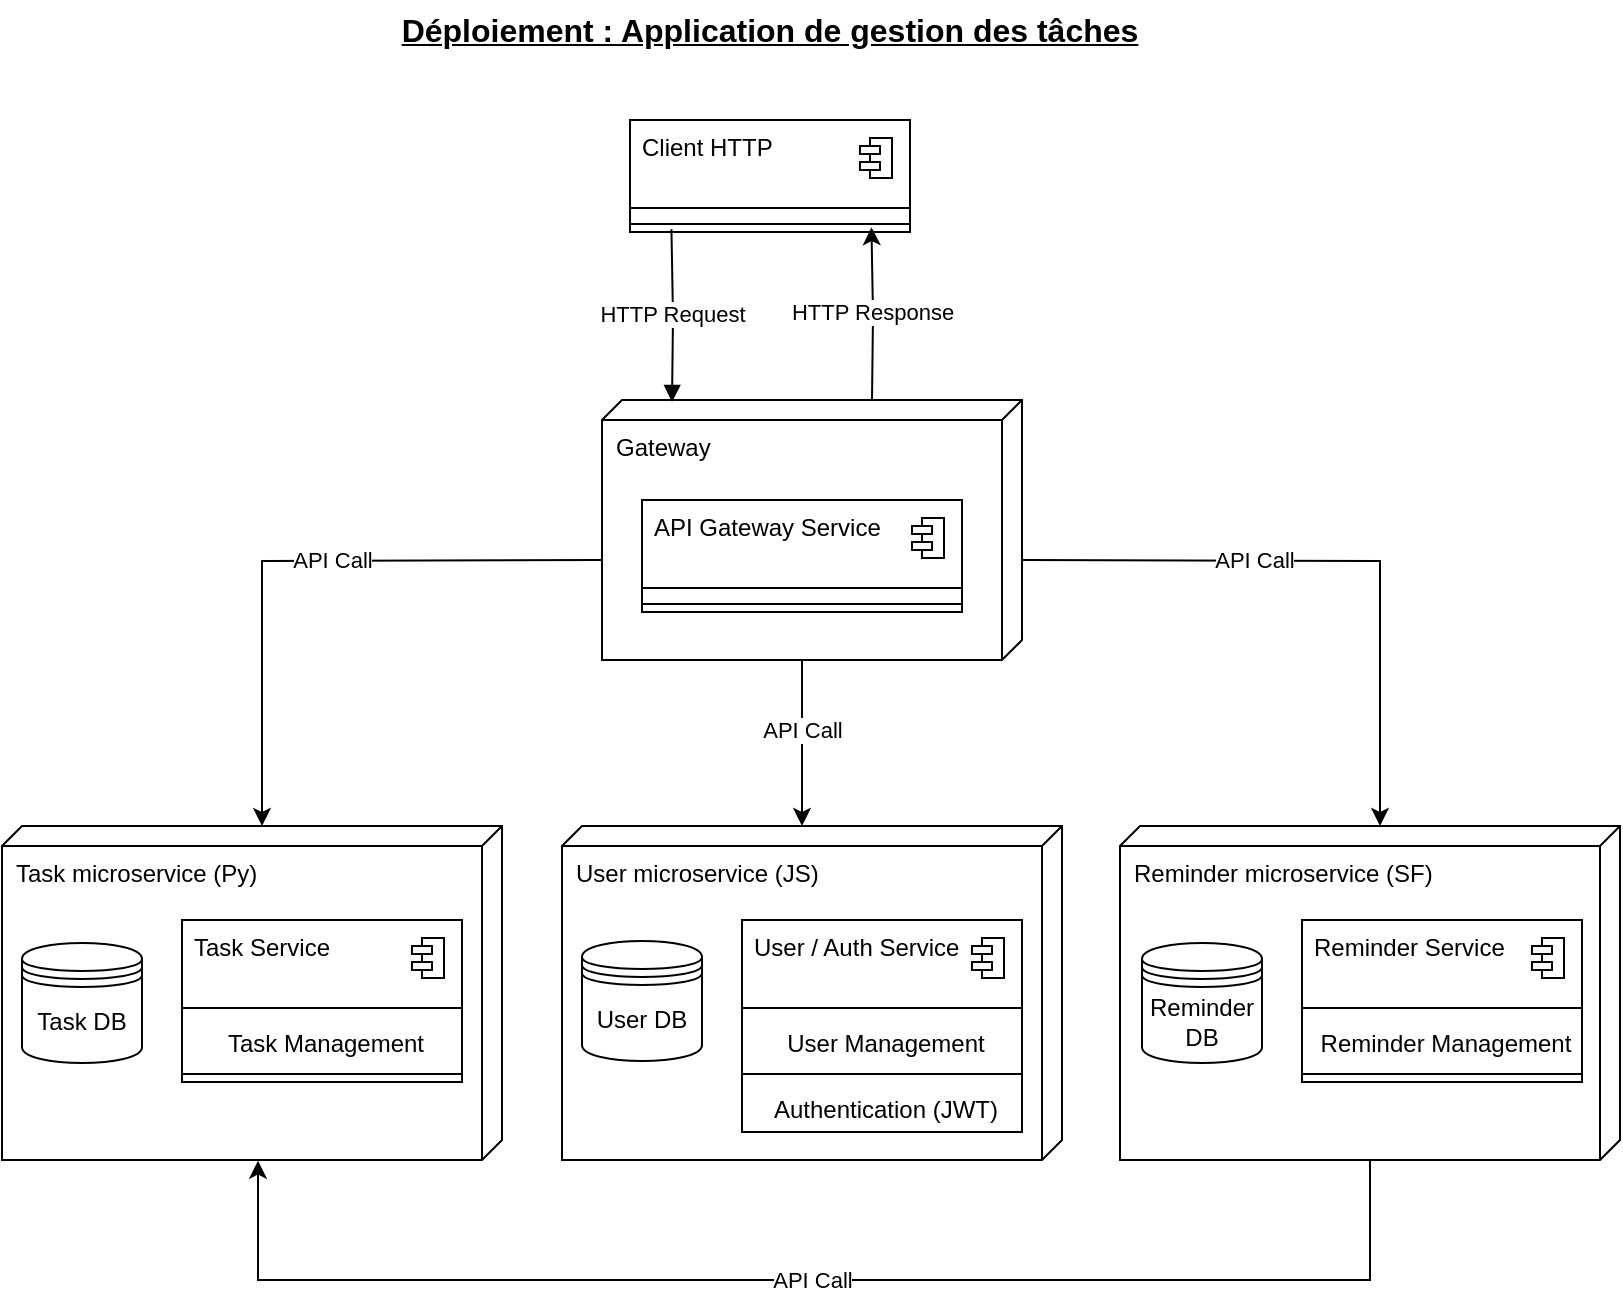 <mxfile version="26.0.4">
  <diagram name="Page-1" id="aczDEeIPB8E8JhWjntmh">
    <mxGraphModel dx="1005" dy="642" grid="1" gridSize="10" guides="1" tooltips="1" connect="1" arrows="1" fold="1" page="1" pageScale="1" pageWidth="827" pageHeight="1169" math="0" shadow="0">
      <root>
        <mxCell id="0" />
        <mxCell id="1" parent="0" />
        <mxCell id="Zm4Z36aeTo3geM9PaIJK-60" value="Gateway" style="verticalAlign=top;align=left;shape=cube;size=10;direction=south;fontStyle=0;html=1;boundedLbl=1;spacingLeft=5;whiteSpace=wrap;" vertex="1" parent="1">
          <mxGeometry x="330" y="230" width="210" height="130" as="geometry" />
        </mxCell>
        <mxCell id="Zm4Z36aeTo3geM9PaIJK-58" value="Reminder microservice (SF)" style="verticalAlign=top;align=left;shape=cube;size=10;direction=south;fontStyle=0;html=1;boundedLbl=1;spacingLeft=5;whiteSpace=wrap;" vertex="1" parent="1">
          <mxGeometry x="589" y="443" width="250" height="167" as="geometry" />
        </mxCell>
        <mxCell id="Zm4Z36aeTo3geM9PaIJK-56" value="User microservice (JS)" style="verticalAlign=top;align=left;shape=cube;size=10;direction=south;fontStyle=0;html=1;boundedLbl=1;spacingLeft=5;whiteSpace=wrap;" vertex="1" parent="1">
          <mxGeometry x="310" y="443" width="250" height="167" as="geometry" />
        </mxCell>
        <mxCell id="Zm4Z36aeTo3geM9PaIJK-53" value="Task microservice (Py)" style="verticalAlign=top;align=left;shape=cube;size=10;direction=south;fontStyle=0;html=1;boundedLbl=1;spacingLeft=5;whiteSpace=wrap;" vertex="1" parent="1">
          <mxGeometry x="30" y="443" width="250" height="167" as="geometry" />
        </mxCell>
        <mxCell id="Zm4Z36aeTo3geM9PaIJK-1" value="&lt;b&gt;&lt;font style=&quot;font-size: 16px;&quot;&gt;&lt;u&gt;Déploiement : Application de gestion des tâches&lt;/u&gt;&lt;/font&gt;&lt;/b&gt;" style="text;html=1;align=center;verticalAlign=middle;whiteSpace=wrap;rounded=0;" vertex="1" parent="1">
          <mxGeometry x="224" y="30" width="380" height="30" as="geometry" />
        </mxCell>
        <mxCell id="Zm4Z36aeTo3geM9PaIJK-2" value="" style="fontStyle=1;align=center;verticalAlign=top;childLayout=stackLayout;horizontal=1;horizontalStack=0;resizeParent=1;resizeParentMax=0;resizeLast=0;marginBottom=0;" vertex="1" parent="1">
          <mxGeometry x="344" y="90" width="140" height="56" as="geometry" />
        </mxCell>
        <mxCell id="Zm4Z36aeTo3geM9PaIJK-3" value="Client HTTP" style="html=1;align=left;spacingLeft=4;verticalAlign=top;strokeColor=none;fillColor=none;whiteSpace=wrap;" vertex="1" parent="Zm4Z36aeTo3geM9PaIJK-2">
          <mxGeometry width="140" height="40" as="geometry" />
        </mxCell>
        <mxCell id="Zm4Z36aeTo3geM9PaIJK-4" value="" style="shape=module;jettyWidth=10;jettyHeight=4;" vertex="1" parent="Zm4Z36aeTo3geM9PaIJK-3">
          <mxGeometry x="1" width="16" height="20" relative="1" as="geometry">
            <mxPoint x="-25" y="9" as="offset" />
          </mxGeometry>
        </mxCell>
        <mxCell id="Zm4Z36aeTo3geM9PaIJK-5" value="" style="line;strokeWidth=1;fillColor=none;align=left;verticalAlign=middle;spacingTop=-1;spacingLeft=3;spacingRight=3;rotatable=0;labelPosition=right;points=[];portConstraint=eastwest;" vertex="1" parent="Zm4Z36aeTo3geM9PaIJK-2">
          <mxGeometry y="40" width="140" height="8" as="geometry" />
        </mxCell>
        <mxCell id="Zm4Z36aeTo3geM9PaIJK-8" value="" style="line;strokeWidth=1;fillColor=none;align=left;verticalAlign=middle;spacingTop=-1;spacingLeft=3;spacingRight=3;rotatable=0;labelPosition=right;points=[];portConstraint=eastwest;" vertex="1" parent="Zm4Z36aeTo3geM9PaIJK-2">
          <mxGeometry y="48" width="140" height="8" as="geometry" />
        </mxCell>
        <mxCell id="Zm4Z36aeTo3geM9PaIJK-11" value="" style="fontStyle=1;align=center;verticalAlign=top;childLayout=stackLayout;horizontal=1;horizontalStack=0;resizeParent=1;resizeParentMax=0;resizeLast=0;marginBottom=0;" vertex="1" parent="1">
          <mxGeometry x="350" y="280" width="160" height="56" as="geometry" />
        </mxCell>
        <mxCell id="Zm4Z36aeTo3geM9PaIJK-12" value="API Gateway Service" style="html=1;align=left;spacingLeft=4;verticalAlign=top;strokeColor=none;fillColor=none;whiteSpace=wrap;" vertex="1" parent="Zm4Z36aeTo3geM9PaIJK-11">
          <mxGeometry width="160" height="40" as="geometry" />
        </mxCell>
        <mxCell id="Zm4Z36aeTo3geM9PaIJK-13" value="" style="shape=module;jettyWidth=10;jettyHeight=4;" vertex="1" parent="Zm4Z36aeTo3geM9PaIJK-12">
          <mxGeometry x="1" width="16" height="20" relative="1" as="geometry">
            <mxPoint x="-25" y="9" as="offset" />
          </mxGeometry>
        </mxCell>
        <mxCell id="Zm4Z36aeTo3geM9PaIJK-14" value="" style="line;strokeWidth=1;fillColor=none;align=left;verticalAlign=middle;spacingTop=-1;spacingLeft=3;spacingRight=3;rotatable=0;labelPosition=right;points=[];portConstraint=eastwest;" vertex="1" parent="Zm4Z36aeTo3geM9PaIJK-11">
          <mxGeometry y="40" width="160" height="8" as="geometry" />
        </mxCell>
        <mxCell id="Zm4Z36aeTo3geM9PaIJK-16" value="" style="line;strokeWidth=1;fillColor=none;align=left;verticalAlign=middle;spacingTop=-1;spacingLeft=3;spacingRight=3;rotatable=0;labelPosition=right;points=[];portConstraint=eastwest;" vertex="1" parent="Zm4Z36aeTo3geM9PaIJK-11">
          <mxGeometry y="48" width="160" height="8" as="geometry" />
        </mxCell>
        <mxCell id="Zm4Z36aeTo3geM9PaIJK-18" value="" style="fontStyle=1;align=center;verticalAlign=top;childLayout=stackLayout;horizontal=1;horizontalStack=0;resizeParent=1;resizeParentMax=0;resizeLast=0;marginBottom=0;" vertex="1" parent="1">
          <mxGeometry x="120" y="490" width="140" height="81" as="geometry" />
        </mxCell>
        <mxCell id="Zm4Z36aeTo3geM9PaIJK-19" value="Task Service" style="html=1;align=left;spacingLeft=4;verticalAlign=top;strokeColor=none;fillColor=none;whiteSpace=wrap;" vertex="1" parent="Zm4Z36aeTo3geM9PaIJK-18">
          <mxGeometry width="140" height="40" as="geometry" />
        </mxCell>
        <mxCell id="Zm4Z36aeTo3geM9PaIJK-20" value="" style="shape=module;jettyWidth=10;jettyHeight=4;" vertex="1" parent="Zm4Z36aeTo3geM9PaIJK-19">
          <mxGeometry x="1" width="16" height="20" relative="1" as="geometry">
            <mxPoint x="-25" y="9" as="offset" />
          </mxGeometry>
        </mxCell>
        <mxCell id="Zm4Z36aeTo3geM9PaIJK-21" value="" style="line;strokeWidth=1;fillColor=none;align=left;verticalAlign=middle;spacingTop=-1;spacingLeft=3;spacingRight=3;rotatable=0;labelPosition=right;points=[];portConstraint=eastwest;" vertex="1" parent="Zm4Z36aeTo3geM9PaIJK-18">
          <mxGeometry y="40" width="140" height="8" as="geometry" />
        </mxCell>
        <mxCell id="Zm4Z36aeTo3geM9PaIJK-22" value="Task Management" style="html=1;align=center;spacingLeft=4;verticalAlign=top;strokeColor=none;fillColor=none;whiteSpace=wrap;" vertex="1" parent="Zm4Z36aeTo3geM9PaIJK-18">
          <mxGeometry y="48" width="140" height="25" as="geometry" />
        </mxCell>
        <mxCell id="Zm4Z36aeTo3geM9PaIJK-23" value="" style="line;strokeWidth=1;fillColor=none;align=left;verticalAlign=middle;spacingTop=-1;spacingLeft=3;spacingRight=3;rotatable=0;labelPosition=right;points=[];portConstraint=eastwest;" vertex="1" parent="Zm4Z36aeTo3geM9PaIJK-18">
          <mxGeometry y="73" width="140" height="8" as="geometry" />
        </mxCell>
        <mxCell id="Zm4Z36aeTo3geM9PaIJK-25" value="" style="fontStyle=1;align=center;verticalAlign=top;childLayout=stackLayout;horizontal=1;horizontalStack=0;resizeParent=1;resizeParentMax=0;resizeLast=0;marginBottom=0;" vertex="1" parent="1">
          <mxGeometry x="400" y="490" width="140" height="106" as="geometry" />
        </mxCell>
        <mxCell id="Zm4Z36aeTo3geM9PaIJK-26" value="User / Auth Service" style="html=1;align=left;spacingLeft=4;verticalAlign=top;strokeColor=none;fillColor=none;whiteSpace=wrap;" vertex="1" parent="Zm4Z36aeTo3geM9PaIJK-25">
          <mxGeometry width="140" height="40" as="geometry" />
        </mxCell>
        <mxCell id="Zm4Z36aeTo3geM9PaIJK-27" value="" style="shape=module;jettyWidth=10;jettyHeight=4;" vertex="1" parent="Zm4Z36aeTo3geM9PaIJK-26">
          <mxGeometry x="1" width="16" height="20" relative="1" as="geometry">
            <mxPoint x="-25" y="9" as="offset" />
          </mxGeometry>
        </mxCell>
        <mxCell id="Zm4Z36aeTo3geM9PaIJK-28" value="" style="line;strokeWidth=1;fillColor=none;align=left;verticalAlign=middle;spacingTop=-1;spacingLeft=3;spacingRight=3;rotatable=0;labelPosition=right;points=[];portConstraint=eastwest;" vertex="1" parent="Zm4Z36aeTo3geM9PaIJK-25">
          <mxGeometry y="40" width="140" height="8" as="geometry" />
        </mxCell>
        <mxCell id="Zm4Z36aeTo3geM9PaIJK-29" value="User Management" style="html=1;align=center;spacingLeft=4;verticalAlign=top;strokeColor=none;fillColor=none;whiteSpace=wrap;" vertex="1" parent="Zm4Z36aeTo3geM9PaIJK-25">
          <mxGeometry y="48" width="140" height="25" as="geometry" />
        </mxCell>
        <mxCell id="Zm4Z36aeTo3geM9PaIJK-30" value="" style="line;strokeWidth=1;fillColor=none;align=left;verticalAlign=middle;spacingTop=-1;spacingLeft=3;spacingRight=3;rotatable=0;labelPosition=right;points=[];portConstraint=eastwest;" vertex="1" parent="Zm4Z36aeTo3geM9PaIJK-25">
          <mxGeometry y="73" width="140" height="8" as="geometry" />
        </mxCell>
        <mxCell id="Zm4Z36aeTo3geM9PaIJK-33" value="Authentication (JWT)" style="html=1;align=center;spacingLeft=4;verticalAlign=top;strokeColor=none;fillColor=none;whiteSpace=wrap;" vertex="1" parent="Zm4Z36aeTo3geM9PaIJK-25">
          <mxGeometry y="81" width="140" height="25" as="geometry" />
        </mxCell>
        <mxCell id="Zm4Z36aeTo3geM9PaIJK-34" value="" style="fontStyle=1;align=center;verticalAlign=top;childLayout=stackLayout;horizontal=1;horizontalStack=0;resizeParent=1;resizeParentMax=0;resizeLast=0;marginBottom=0;" vertex="1" parent="1">
          <mxGeometry x="680" y="490" width="140" height="81" as="geometry" />
        </mxCell>
        <mxCell id="Zm4Z36aeTo3geM9PaIJK-35" value="Reminder Service" style="html=1;align=left;spacingLeft=4;verticalAlign=top;strokeColor=none;fillColor=none;whiteSpace=wrap;" vertex="1" parent="Zm4Z36aeTo3geM9PaIJK-34">
          <mxGeometry width="140" height="40" as="geometry" />
        </mxCell>
        <mxCell id="Zm4Z36aeTo3geM9PaIJK-36" value="" style="shape=module;jettyWidth=10;jettyHeight=4;" vertex="1" parent="Zm4Z36aeTo3geM9PaIJK-35">
          <mxGeometry x="1" width="16" height="20" relative="1" as="geometry">
            <mxPoint x="-25" y="9" as="offset" />
          </mxGeometry>
        </mxCell>
        <mxCell id="Zm4Z36aeTo3geM9PaIJK-37" value="" style="line;strokeWidth=1;fillColor=none;align=left;verticalAlign=middle;spacingTop=-1;spacingLeft=3;spacingRight=3;rotatable=0;labelPosition=right;points=[];portConstraint=eastwest;" vertex="1" parent="Zm4Z36aeTo3geM9PaIJK-34">
          <mxGeometry y="40" width="140" height="8" as="geometry" />
        </mxCell>
        <mxCell id="Zm4Z36aeTo3geM9PaIJK-38" value="Reminder Management" style="html=1;align=center;spacingLeft=4;verticalAlign=top;strokeColor=none;fillColor=none;whiteSpace=wrap;" vertex="1" parent="Zm4Z36aeTo3geM9PaIJK-34">
          <mxGeometry y="48" width="140" height="25" as="geometry" />
        </mxCell>
        <mxCell id="Zm4Z36aeTo3geM9PaIJK-39" value="" style="line;strokeWidth=1;fillColor=none;align=left;verticalAlign=middle;spacingTop=-1;spacingLeft=3;spacingRight=3;rotatable=0;labelPosition=right;points=[];portConstraint=eastwest;" vertex="1" parent="Zm4Z36aeTo3geM9PaIJK-34">
          <mxGeometry y="73" width="140" height="8" as="geometry" />
        </mxCell>
        <mxCell id="Zm4Z36aeTo3geM9PaIJK-47" style="edgeStyle=orthogonalEdgeStyle;rounded=0;orthogonalLoop=1;jettySize=auto;html=1;entryX=0;entryY=0;entryDx=0;entryDy=120;entryPerimeter=0;" edge="1" parent="1" target="Zm4Z36aeTo3geM9PaIJK-53">
          <mxGeometry relative="1" as="geometry">
            <mxPoint x="330" y="310" as="sourcePoint" />
            <mxPoint x="180" y="490" as="targetPoint" />
          </mxGeometry>
        </mxCell>
        <mxCell id="Zm4Z36aeTo3geM9PaIJK-48" value="API Call" style="edgeLabel;html=1;align=center;verticalAlign=middle;resizable=0;points=[];" vertex="1" connectable="0" parent="Zm4Z36aeTo3geM9PaIJK-47">
          <mxGeometry x="-0.108" y="-1" relative="1" as="geometry">
            <mxPoint as="offset" />
          </mxGeometry>
        </mxCell>
        <mxCell id="Zm4Z36aeTo3geM9PaIJK-49" style="edgeStyle=orthogonalEdgeStyle;rounded=0;orthogonalLoop=1;jettySize=auto;html=1;entryX=0;entryY=0;entryDx=0;entryDy=120;entryPerimeter=0;" edge="1" parent="1" target="Zm4Z36aeTo3geM9PaIJK-58">
          <mxGeometry relative="1" as="geometry">
            <mxPoint x="540" y="310" as="sourcePoint" />
          </mxGeometry>
        </mxCell>
        <mxCell id="Zm4Z36aeTo3geM9PaIJK-50" value="API Call" style="edgeLabel;html=1;align=center;verticalAlign=middle;resizable=0;points=[];" vertex="1" connectable="0" parent="Zm4Z36aeTo3geM9PaIJK-49">
          <mxGeometry x="-0.26" y="1" relative="1" as="geometry">
            <mxPoint as="offset" />
          </mxGeometry>
        </mxCell>
        <mxCell id="Zm4Z36aeTo3geM9PaIJK-51" style="edgeStyle=orthogonalEdgeStyle;rounded=0;orthogonalLoop=1;jettySize=auto;html=1;" edge="1" parent="1">
          <mxGeometry relative="1" as="geometry">
            <mxPoint x="430" y="360" as="sourcePoint" />
            <mxPoint x="430" y="443" as="targetPoint" />
            <Array as="points">
              <mxPoint x="430" y="443" />
            </Array>
          </mxGeometry>
        </mxCell>
        <mxCell id="Zm4Z36aeTo3geM9PaIJK-52" value="API Call" style="edgeLabel;html=1;align=center;verticalAlign=middle;resizable=0;points=[];" vertex="1" connectable="0" parent="Zm4Z36aeTo3geM9PaIJK-51">
          <mxGeometry x="-0.168" relative="1" as="geometry">
            <mxPoint as="offset" />
          </mxGeometry>
        </mxCell>
        <mxCell id="Zm4Z36aeTo3geM9PaIJK-55" value="Task DB" style="shape=datastore;whiteSpace=wrap;html=1;" vertex="1" parent="1">
          <mxGeometry x="40" y="501.5" width="60" height="60" as="geometry" />
        </mxCell>
        <mxCell id="Zm4Z36aeTo3geM9PaIJK-57" value="User DB" style="shape=datastore;whiteSpace=wrap;html=1;" vertex="1" parent="1">
          <mxGeometry x="320" y="500.5" width="60" height="60" as="geometry" />
        </mxCell>
        <mxCell id="Zm4Z36aeTo3geM9PaIJK-59" value="Reminder DB" style="shape=datastore;whiteSpace=wrap;html=1;" vertex="1" parent="1">
          <mxGeometry x="600" y="501.5" width="60" height="60" as="geometry" />
        </mxCell>
        <mxCell id="Zm4Z36aeTo3geM9PaIJK-61" style="edgeStyle=orthogonalEdgeStyle;rounded=0;orthogonalLoop=1;jettySize=auto;html=1;entryX=0.648;entryY=0.957;entryDx=0;entryDy=0;entryPerimeter=0;" edge="1" parent="1">
          <mxGeometry relative="1" as="geometry">
            <mxPoint x="465" y="230" as="sourcePoint" />
            <mxPoint x="464.72" y="143.592" as="targetPoint" />
          </mxGeometry>
        </mxCell>
        <mxCell id="Zm4Z36aeTo3geM9PaIJK-62" value="HTTP Response" style="edgeLabel;html=1;align=center;verticalAlign=middle;resizable=0;points=[];" vertex="1" connectable="0" parent="Zm4Z36aeTo3geM9PaIJK-61">
          <mxGeometry x="0.033" relative="1" as="geometry">
            <mxPoint as="offset" />
          </mxGeometry>
        </mxCell>
        <mxCell id="Zm4Z36aeTo3geM9PaIJK-63" style="edgeStyle=orthogonalEdgeStyle;rounded=0;orthogonalLoop=1;jettySize=auto;html=1;entryX=0.648;entryY=0.957;entryDx=0;entryDy=0;entryPerimeter=0;startArrow=block;startFill=1;endArrow=none;endFill=0;" edge="1" parent="1">
          <mxGeometry relative="1" as="geometry">
            <mxPoint x="365" y="231" as="sourcePoint" />
            <mxPoint x="364.72" y="144.592" as="targetPoint" />
          </mxGeometry>
        </mxCell>
        <mxCell id="Zm4Z36aeTo3geM9PaIJK-64" value="HTTP Request" style="edgeLabel;html=1;align=center;verticalAlign=middle;resizable=0;points=[];" vertex="1" connectable="0" parent="Zm4Z36aeTo3geM9PaIJK-63">
          <mxGeometry x="0.033" relative="1" as="geometry">
            <mxPoint as="offset" />
          </mxGeometry>
        </mxCell>
        <mxCell id="Zm4Z36aeTo3geM9PaIJK-66" style="edgeStyle=orthogonalEdgeStyle;rounded=0;orthogonalLoop=1;jettySize=auto;html=1;entryX=1.002;entryY=0.488;entryDx=0;entryDy=0;entryPerimeter=0;" edge="1" parent="1" source="Zm4Z36aeTo3geM9PaIJK-58" target="Zm4Z36aeTo3geM9PaIJK-53">
          <mxGeometry relative="1" as="geometry">
            <Array as="points">
              <mxPoint x="714" y="670" />
              <mxPoint x="158" y="670" />
            </Array>
          </mxGeometry>
        </mxCell>
        <mxCell id="Zm4Z36aeTo3geM9PaIJK-67" value="API Call" style="edgeLabel;html=1;align=center;verticalAlign=middle;resizable=0;points=[];" vertex="1" connectable="0" parent="Zm4Z36aeTo3geM9PaIJK-66">
          <mxGeometry x="0.004" relative="1" as="geometry">
            <mxPoint as="offset" />
          </mxGeometry>
        </mxCell>
      </root>
    </mxGraphModel>
  </diagram>
</mxfile>
